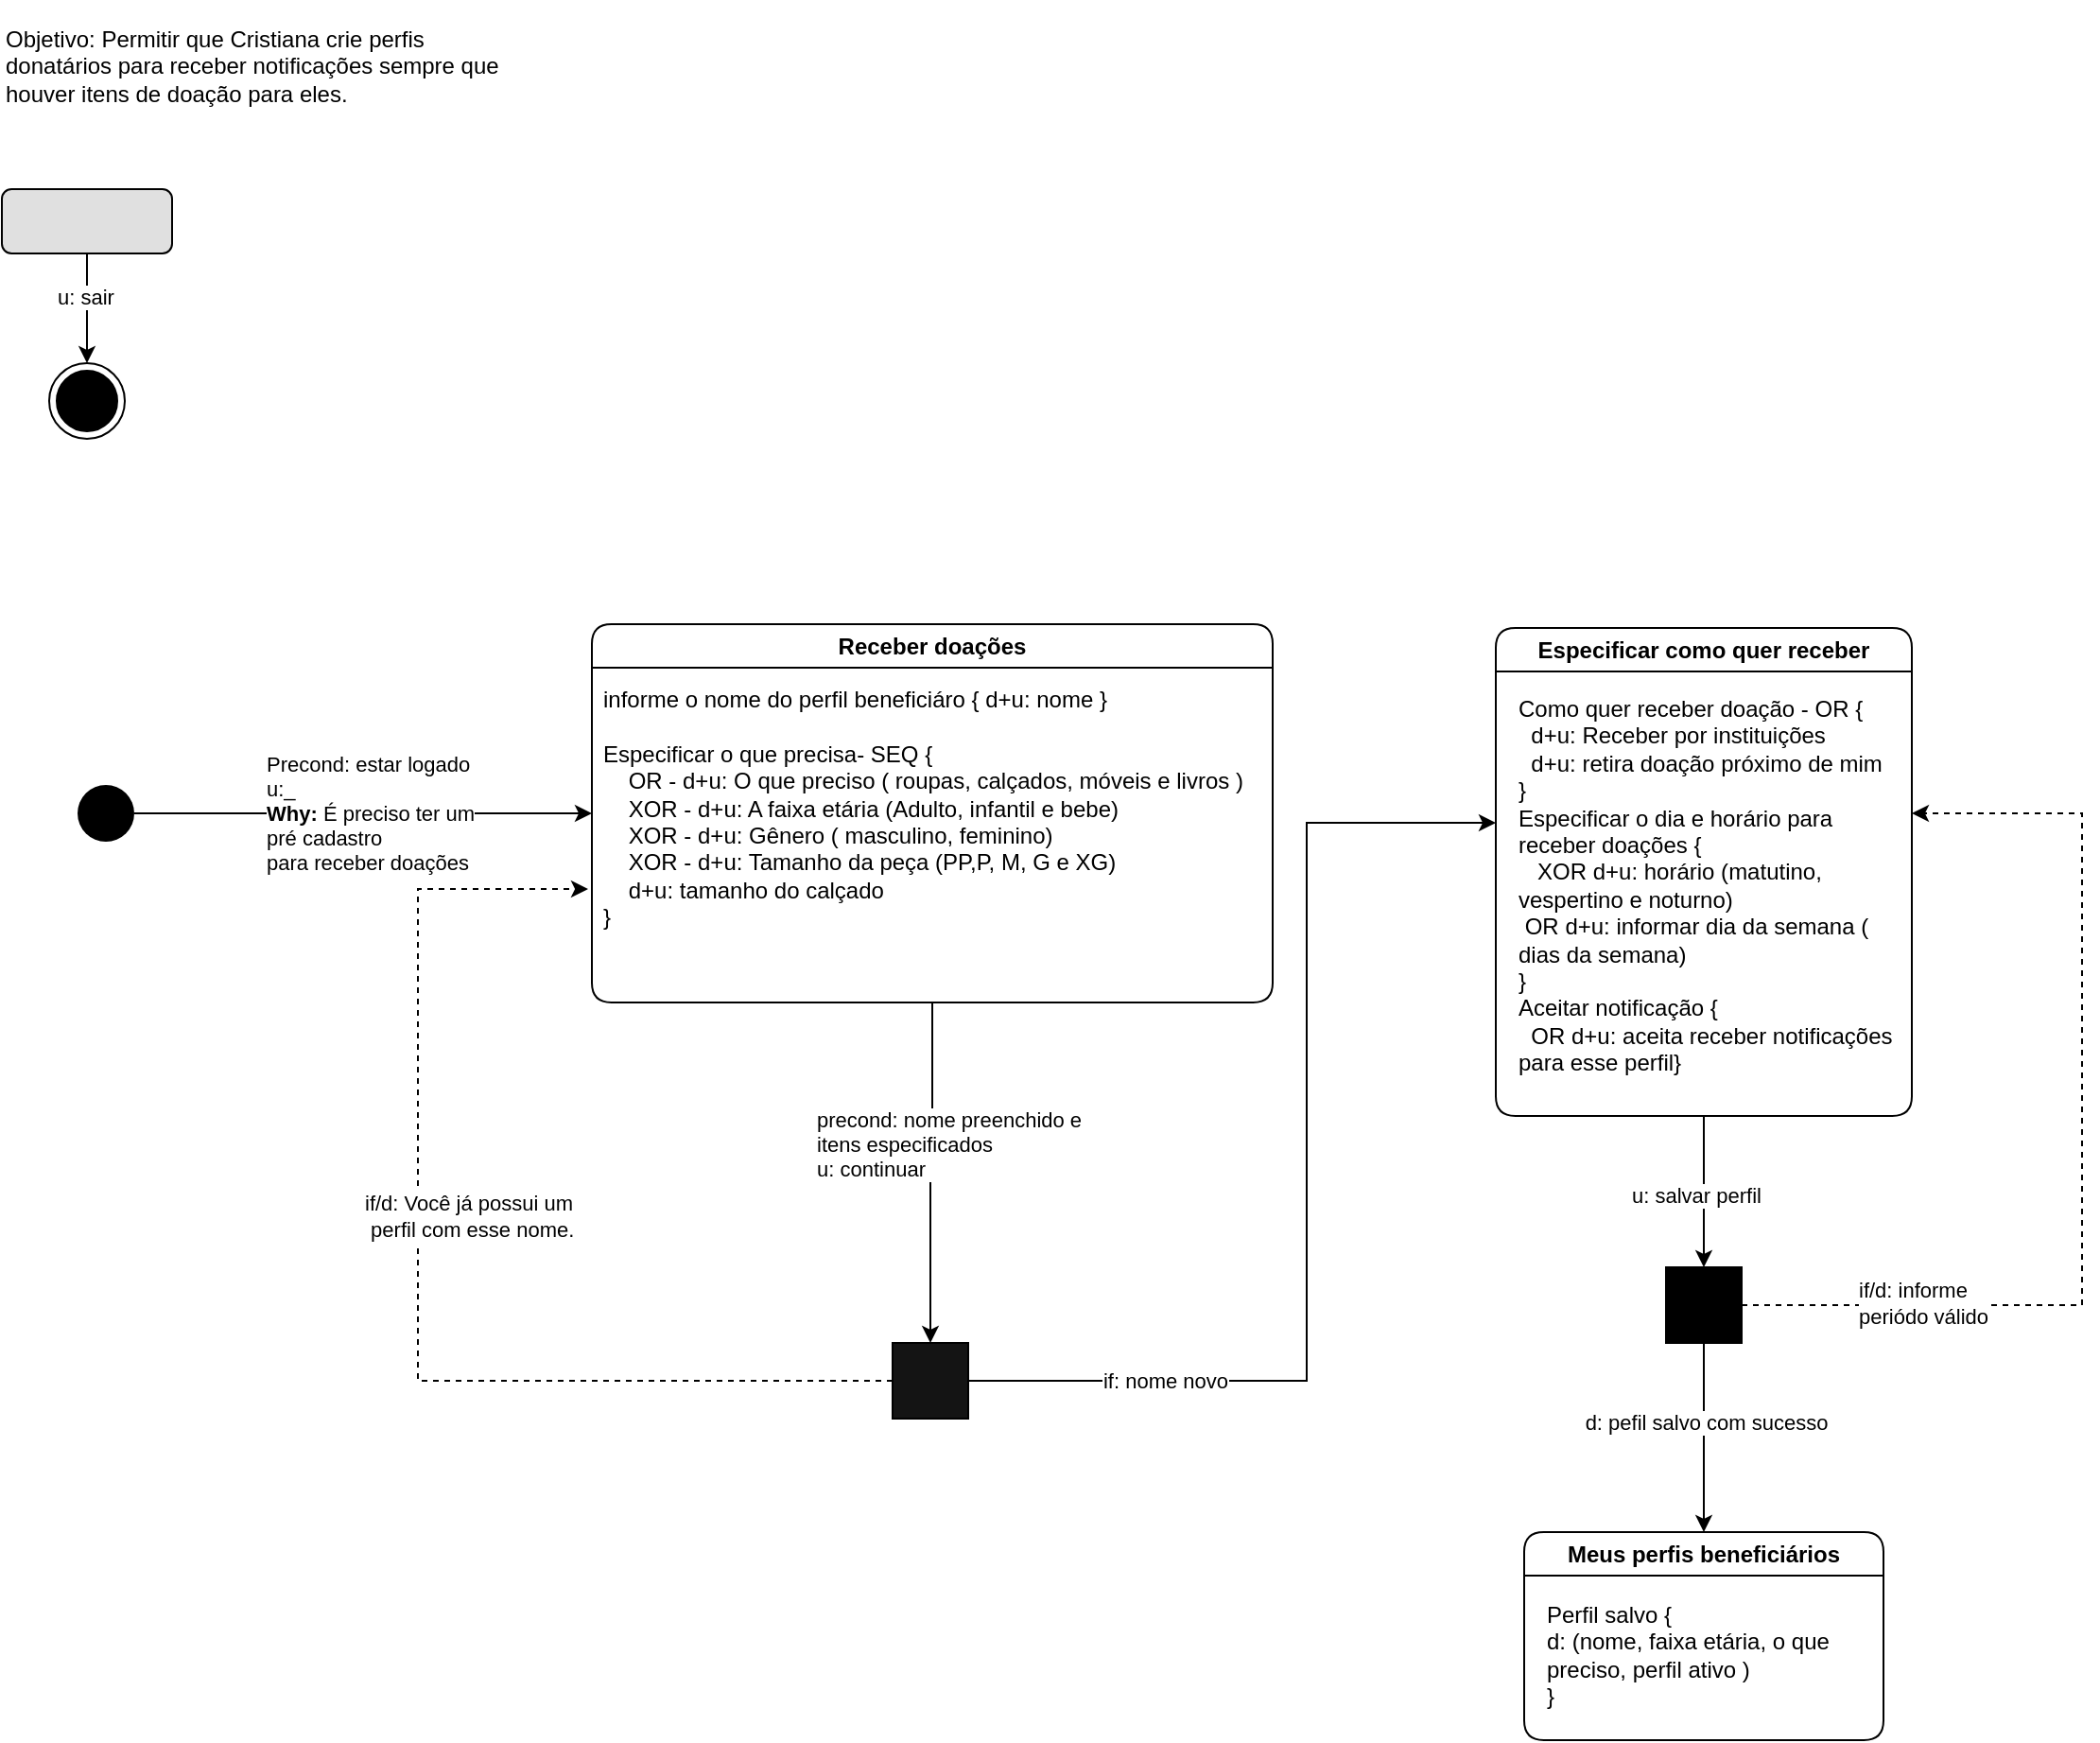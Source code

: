 <mxfile version="24.2.5" type="device">
  <diagram name="Juliano-cristina-2" id="r7gK8dk6js1leDkRES6a">
    <mxGraphModel dx="1941" dy="671" grid="1" gridSize="10" guides="1" tooltips="1" connect="1" arrows="1" fold="1" page="1" pageScale="1" pageWidth="827" pageHeight="1169" math="0" shadow="0">
      <root>
        <mxCell id="5OJiNodvPcrhyPrAgSTs-0" />
        <mxCell id="5OJiNodvPcrhyPrAgSTs-1" parent="5OJiNodvPcrhyPrAgSTs-0" />
        <mxCell id="FJTuWTn-vkrSSNjuKg7W-3" value="" style="edgeStyle=orthogonalEdgeStyle;rounded=0;orthogonalLoop=1;jettySize=auto;html=1;entryX=0.5;entryY=0;entryDx=0;entryDy=0;align=left;" parent="5OJiNodvPcrhyPrAgSTs-1" source="5OJiNodvPcrhyPrAgSTs-17" target="FJTuWTn-vkrSSNjuKg7W-0" edge="1">
          <mxGeometry relative="1" as="geometry">
            <mxPoint as="offset" />
          </mxGeometry>
        </mxCell>
        <mxCell id="FJTuWTn-vkrSSNjuKg7W-4" value="&lt;span style=&quot;&quot;&gt;u: salvar perfil&lt;/span&gt;" style="edgeLabel;html=1;align=left;verticalAlign=middle;resizable=0;points=[];" parent="FJTuWTn-vkrSSNjuKg7W-3" connectable="0" vertex="1">
          <mxGeometry x="-0.067" relative="1" as="geometry">
            <mxPoint x="-40" y="4" as="offset" />
          </mxGeometry>
        </mxCell>
        <mxCell id="5OJiNodvPcrhyPrAgSTs-17" value="Especificar como quer receber" style="swimlane;whiteSpace=wrap;html=1;rounded=1;container=0;" parent="5OJiNodvPcrhyPrAgSTs-1" vertex="1">
          <mxGeometry x="10" y="362" width="220" height="258" as="geometry" />
        </mxCell>
        <mxCell id="5OJiNodvPcrhyPrAgSTs-18" value="Como quer receber doação - OR {&lt;br&gt;&amp;nbsp; d+u: Receber por instituições&amp;nbsp;&lt;div&gt;&amp;nbsp; d+u: retira doação próximo de mim&lt;br&gt;&lt;span style=&quot;background-color: initial;&quot;&gt;}&lt;/span&gt;&lt;br&gt;&lt;/div&gt;&lt;div&gt;Especificar o dia e horário para receber doações {&lt;br&gt;&amp;nbsp;&amp;nbsp;&lt;span style=&quot;background-color: initial;&quot;&gt;&amp;nbsp;XOR d+u: horário (&lt;/span&gt;&lt;span style=&quot;background-color: initial;&quot;&gt;matutino, vespertino e noturno&lt;/span&gt;&lt;span style=&quot;background-color: initial;&quot;&gt;)&lt;br&gt;&lt;/span&gt;&amp;nbsp;&lt;span style=&quot;background-color: initial;&quot;&gt;OR&amp;nbsp;&lt;/span&gt;&lt;span style=&quot;background-color: initial;&quot;&gt;d+u: informar dia da semana ( dias da semana)&amp;nbsp;&lt;/span&gt;&lt;span style=&quot;background-color: initial;&quot;&gt;&lt;br&gt;&lt;/span&gt;&lt;/div&gt;&lt;div&gt;&lt;div&gt;}&lt;br&gt;Aceitar notificação {&lt;br&gt;&amp;nbsp; OR d+u: aceita receber notificações para esse perfil}&lt;br&gt;&lt;/div&gt;&lt;/div&gt;" style="text;html=1;align=left;verticalAlign=top;whiteSpace=wrap;rounded=0;container=0;" parent="5OJiNodvPcrhyPrAgSTs-17" vertex="1">
          <mxGeometry x="10" y="29" width="200" height="180" as="geometry" />
        </mxCell>
        <mxCell id="5OJiNodvPcrhyPrAgSTs-39" value="Objetivo: Permitir que Cristiana crie perfis donatários para receber notificações sempre que houver itens de doação para eles." style="text;html=1;align=left;verticalAlign=middle;whiteSpace=wrap;rounded=0;" parent="5OJiNodvPcrhyPrAgSTs-1" vertex="1">
          <mxGeometry x="-780" y="30" width="275" height="70" as="geometry" />
        </mxCell>
        <mxCell id="CeUFi8r3PxNy7vT1dw_t-5" style="edgeStyle=orthogonalEdgeStyle;rounded=0;orthogonalLoop=1;jettySize=auto;html=1;exitX=0.5;exitY=1;exitDx=0;exitDy=0;entryX=0.5;entryY=0;entryDx=0;entryDy=0;" parent="5OJiNodvPcrhyPrAgSTs-1" source="rLnxFwCJRjSuy_0Hitt5-5" target="ToF8fhjGtL20T-KwR_ha-0" edge="1">
          <mxGeometry relative="1" as="geometry" />
        </mxCell>
        <mxCell id="CeUFi8r3PxNy7vT1dw_t-6" value="&lt;span style=&quot;&quot;&gt;precond: nome preenchido e &lt;br&gt;itens especificados&lt;/span&gt;&lt;br style=&quot;&quot;&gt;&lt;span style=&quot;&quot;&gt;u: continuar&lt;/span&gt;" style="edgeLabel;html=1;align=left;verticalAlign=middle;resizable=0;points=[];" parent="CeUFi8r3PxNy7vT1dw_t-5" connectable="0" vertex="1">
          <mxGeometry x="-0.178" y="-3" relative="1" as="geometry">
            <mxPoint x="-60" as="offset" />
          </mxGeometry>
        </mxCell>
        <mxCell id="rLnxFwCJRjSuy_0Hitt5-5" value="Receber doações" style="swimlane;whiteSpace=wrap;html=1;rounded=1;container=0;" parent="5OJiNodvPcrhyPrAgSTs-1" vertex="1">
          <mxGeometry x="-468" y="360" width="360" height="200" as="geometry" />
        </mxCell>
        <mxCell id="rLnxFwCJRjSuy_0Hitt5-6" value="informe o nome do perfil beneficiáro { d+u: nome }&lt;br&gt;&lt;br&gt;Especificar o que precisa- SEQ {&lt;br&gt;&lt;span style=&quot;white-space: pre;&quot;&gt;&amp;nbsp;&amp;nbsp;&amp;nbsp;&amp;nbsp;&lt;/span&gt;OR -&amp;nbsp;d+u: O que preciso ( roupas, calçados, móveis e livros )&lt;br&gt;&lt;span style=&quot;white-space: pre;&quot;&gt;&amp;nbsp;&amp;nbsp;&amp;nbsp;&amp;nbsp;&lt;/span&gt;XOR -&amp;nbsp;d+u: A faixa etária (Adulto, infantil e bebe)&lt;br&gt;&lt;span style=&quot;white-space: pre;&quot;&gt;&amp;nbsp;&amp;nbsp;&amp;nbsp;&amp;nbsp;&lt;/span&gt;XOR -&amp;nbsp;d+u: Gênero ( masculino, feminino)&lt;br&gt;&lt;span style=&quot;white-space: pre;&quot;&gt;&amp;nbsp;&amp;nbsp;&amp;nbsp;&amp;nbsp;X&lt;/span&gt;OR -&amp;nbsp;d+u: Tamanho da peça (PP,P, M, G e XG)&lt;br&gt;&amp;nbsp; &amp;nbsp; d+u: tamanho do calçado&amp;nbsp;&lt;br&gt;}&lt;br&gt;&lt;div&gt;&lt;br&gt;&lt;/div&gt;" style="text;html=1;align=left;verticalAlign=top;whiteSpace=wrap;rounded=0;container=0;" parent="rLnxFwCJRjSuy_0Hitt5-5" vertex="1">
          <mxGeometry x="4" y="26" width="350" height="140" as="geometry" />
        </mxCell>
        <mxCell id="ToF8fhjGtL20T-KwR_ha-4" style="edgeStyle=orthogonalEdgeStyle;rounded=0;orthogonalLoop=1;jettySize=auto;html=1;dashed=1;" parent="5OJiNodvPcrhyPrAgSTs-1" source="ToF8fhjGtL20T-KwR_ha-0" edge="1">
          <mxGeometry relative="1" as="geometry">
            <mxPoint x="-470" y="500" as="targetPoint" />
            <Array as="points">
              <mxPoint x="-560" y="760" />
              <mxPoint x="-560" y="500" />
            </Array>
          </mxGeometry>
        </mxCell>
        <mxCell id="ToF8fhjGtL20T-KwR_ha-5" value="if/d: Você já possui um&lt;br&gt;&amp;nbsp;perfil com esse nome." style="edgeLabel;html=1;align=left;verticalAlign=middle;resizable=0;points=[];" parent="ToF8fhjGtL20T-KwR_ha-4" connectable="0" vertex="1">
          <mxGeometry x="0.143" y="-1" relative="1" as="geometry">
            <mxPoint x="-31" y="5" as="offset" />
          </mxGeometry>
        </mxCell>
        <mxCell id="ToF8fhjGtL20T-KwR_ha-6" style="edgeStyle=orthogonalEdgeStyle;rounded=0;orthogonalLoop=1;jettySize=auto;html=1;entryX=0;entryY=0.5;entryDx=0;entryDy=0;" parent="5OJiNodvPcrhyPrAgSTs-1" edge="1">
          <mxGeometry relative="1" as="geometry">
            <mxPoint x="10" y="465" as="targetPoint" />
            <mxPoint x="-269" y="760" as="sourcePoint" />
            <Array as="points">
              <mxPoint x="-90" y="760" />
              <mxPoint x="-90" y="465" />
            </Array>
          </mxGeometry>
        </mxCell>
        <mxCell id="U5tQeFMit9X8APFgxwr5-0" value="if: nome novo" style="edgeLabel;html=1;align=center;verticalAlign=middle;resizable=0;points=[];" parent="ToF8fhjGtL20T-KwR_ha-6" connectable="0" vertex="1">
          <mxGeometry x="-0.563" y="-1" relative="1" as="geometry">
            <mxPoint x="-22" y="-1" as="offset" />
          </mxGeometry>
        </mxCell>
        <mxCell id="ToF8fhjGtL20T-KwR_ha-0" value="" style="rounded=0;whiteSpace=wrap;html=1;fillColor=#141414;" parent="5OJiNodvPcrhyPrAgSTs-1" vertex="1">
          <mxGeometry x="-309" y="740" width="40" height="40" as="geometry" />
        </mxCell>
        <mxCell id="CeUFi8r3PxNy7vT1dw_t-10" style="edgeStyle=orthogonalEdgeStyle;rounded=0;orthogonalLoop=1;jettySize=auto;html=1;entryX=0;entryY=0.5;entryDx=0;entryDy=0;" parent="5OJiNodvPcrhyPrAgSTs-1" source="RjBzagHTr8s9JDh1VyMP-0" target="rLnxFwCJRjSuy_0Hitt5-5" edge="1">
          <mxGeometry relative="1" as="geometry" />
        </mxCell>
        <mxCell id="CeUFi8r3PxNy7vT1dw_t-11" value="&lt;span style=&quot;&quot;&gt;Precond: estar logado&lt;br&gt;u:_&lt;br&gt;&lt;/span&gt;&lt;b style=&quot;&quot;&gt;Why:&amp;nbsp;&lt;/b&gt;&lt;span style=&quot;&quot;&gt;É preciso ter um&lt;/span&gt;&lt;br style=&quot;&quot;&gt;&lt;span style=&quot;&quot;&gt;pré cadastro&lt;/span&gt;&lt;br style=&quot;&quot;&gt;&lt;span style=&quot;&quot;&gt;para receber doações&lt;/span&gt;" style="edgeLabel;html=1;align=left;verticalAlign=middle;resizable=0;points=[];" parent="CeUFi8r3PxNy7vT1dw_t-10" connectable="0" vertex="1">
          <mxGeometry x="-0.186" y="-2" relative="1" as="geometry">
            <mxPoint x="-31" y="-2" as="offset" />
          </mxGeometry>
        </mxCell>
        <mxCell id="RjBzagHTr8s9JDh1VyMP-0" value="" style="ellipse;fillColor=#000000;strokeColor=none;" parent="5OJiNodvPcrhyPrAgSTs-1" vertex="1">
          <mxGeometry x="-740" y="445" width="30" height="30" as="geometry" />
        </mxCell>
        <mxCell id="RjBzagHTr8s9JDh1VyMP-1" value="&lt;span style=&quot;&quot;&gt;&lt;br&gt;&lt;/span&gt;" style="edgeLabel;html=1;align=left;verticalAlign=middle;resizable=0;points=[];" parent="5OJiNodvPcrhyPrAgSTs-1" connectable="0" vertex="1">
          <mxGeometry x="-660.004" y="590.005" as="geometry" />
        </mxCell>
        <mxCell id="FJTuWTn-vkrSSNjuKg7W-5" style="edgeStyle=orthogonalEdgeStyle;rounded=0;orthogonalLoop=1;jettySize=auto;html=1;dashed=1;" parent="5OJiNodvPcrhyPrAgSTs-1" source="FJTuWTn-vkrSSNjuKg7W-0" edge="1">
          <mxGeometry relative="1" as="geometry">
            <mxPoint x="230" y="460" as="targetPoint" />
            <Array as="points">
              <mxPoint x="320" y="720" />
              <mxPoint x="320" y="460" />
            </Array>
          </mxGeometry>
        </mxCell>
        <mxCell id="FJTuWTn-vkrSSNjuKg7W-6" value="if/d: informe &lt;br&gt;periódo válido" style="edgeLabel;html=1;align=left;verticalAlign=middle;resizable=0;points=[];" parent="FJTuWTn-vkrSSNjuKg7W-5" connectable="0" vertex="1">
          <mxGeometry x="-0.592" y="1" relative="1" as="geometry">
            <mxPoint x="-48" as="offset" />
          </mxGeometry>
        </mxCell>
        <mxCell id="FJTuWTn-vkrSSNjuKg7W-9" style="edgeStyle=orthogonalEdgeStyle;rounded=0;orthogonalLoop=1;jettySize=auto;html=1;entryX=0.5;entryY=0;entryDx=0;entryDy=0;" parent="5OJiNodvPcrhyPrAgSTs-1" source="FJTuWTn-vkrSSNjuKg7W-0" target="FJTuWTn-vkrSSNjuKg7W-7" edge="1">
          <mxGeometry relative="1" as="geometry" />
        </mxCell>
        <mxCell id="FJTuWTn-vkrSSNjuKg7W-10" value="d: pefil salvo com sucesso" style="edgeLabel;html=1;align=center;verticalAlign=middle;resizable=0;points=[];" parent="FJTuWTn-vkrSSNjuKg7W-9" connectable="0" vertex="1">
          <mxGeometry x="-0.16" y="1" relative="1" as="geometry">
            <mxPoint as="offset" />
          </mxGeometry>
        </mxCell>
        <mxCell id="FJTuWTn-vkrSSNjuKg7W-0" value="" style="whiteSpace=wrap;html=1;aspect=fixed;fillColor=#000000;container=0;" parent="5OJiNodvPcrhyPrAgSTs-1" vertex="1">
          <mxGeometry x="100" y="700" width="40" height="40" as="geometry" />
        </mxCell>
        <mxCell id="FJTuWTn-vkrSSNjuKg7W-7" value="Meus perfis beneficiários" style="swimlane;whiteSpace=wrap;html=1;rounded=1;container=0;" parent="5OJiNodvPcrhyPrAgSTs-1" vertex="1">
          <mxGeometry x="25" y="840" width="190" height="110" as="geometry" />
        </mxCell>
        <mxCell id="FJTuWTn-vkrSSNjuKg7W-8" value="&lt;div style=&quot;&quot;&gt;Perfil salvo {&lt;br&gt;d: (nome, faixa etária, o que preciso, perfil ativo )&lt;br&gt;}&lt;/div&gt;" style="text;html=1;align=left;verticalAlign=top;whiteSpace=wrap;rounded=0;container=0;" parent="FJTuWTn-vkrSSNjuKg7W-7" vertex="1">
          <mxGeometry x="10" y="30" width="170" height="70" as="geometry" />
        </mxCell>
        <mxCell id="uA5sGFFgW0elR5YhGaxP-0" style="edgeStyle=orthogonalEdgeStyle;rounded=0;orthogonalLoop=1;jettySize=auto;html=1;" parent="5OJiNodvPcrhyPrAgSTs-1" source="uA5sGFFgW0elR5YhGaxP-2" target="uA5sGFFgW0elR5YhGaxP-3" edge="1">
          <mxGeometry relative="1" as="geometry" />
        </mxCell>
        <mxCell id="uA5sGFFgW0elR5YhGaxP-1" value="&lt;span style=&quot;text-align: left;&quot;&gt;u: sair&lt;/span&gt;" style="edgeLabel;html=1;align=center;verticalAlign=middle;resizable=0;points=[];" parent="uA5sGFFgW0elR5YhGaxP-0" connectable="0" vertex="1">
          <mxGeometry x="-0.211" y="-1" relative="1" as="geometry">
            <mxPoint as="offset" />
          </mxGeometry>
        </mxCell>
        <mxCell id="uA5sGFFgW0elR5YhGaxP-2" value="" style="rounded=1;whiteSpace=wrap;html=1;fillColor=#E0E0E0;container=0;" parent="5OJiNodvPcrhyPrAgSTs-1" vertex="1">
          <mxGeometry x="-780" y="130" width="90" height="34" as="geometry" />
        </mxCell>
        <mxCell id="uA5sGFFgW0elR5YhGaxP-3" value="" style="ellipse;html=1;shape=endState;fillColor=#000000;strokeColor=#000000;container=0;" parent="5OJiNodvPcrhyPrAgSTs-1" vertex="1">
          <mxGeometry x="-755" y="222" width="40" height="40" as="geometry" />
        </mxCell>
      </root>
    </mxGraphModel>
  </diagram>
</mxfile>
